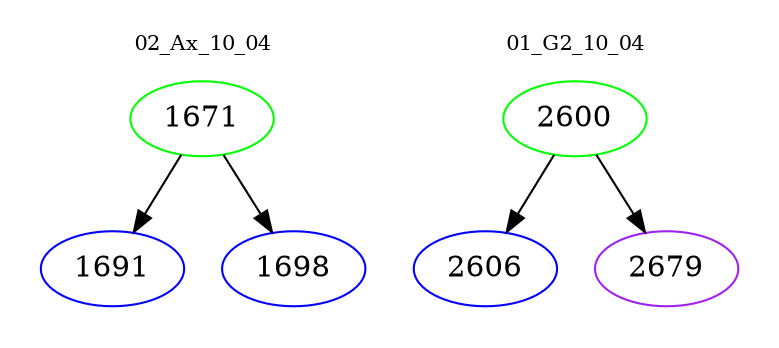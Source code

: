 digraph{
subgraph cluster_0 {
color = white
label = "02_Ax_10_04";
fontsize=10;
T0_1671 [label="1671", color="green"]
T0_1671 -> T0_1691 [color="black"]
T0_1691 [label="1691", color="blue"]
T0_1671 -> T0_1698 [color="black"]
T0_1698 [label="1698", color="blue"]
}
subgraph cluster_1 {
color = white
label = "01_G2_10_04";
fontsize=10;
T1_2600 [label="2600", color="green"]
T1_2600 -> T1_2606 [color="black"]
T1_2606 [label="2606", color="blue"]
T1_2600 -> T1_2679 [color="black"]
T1_2679 [label="2679", color="purple"]
}
}
